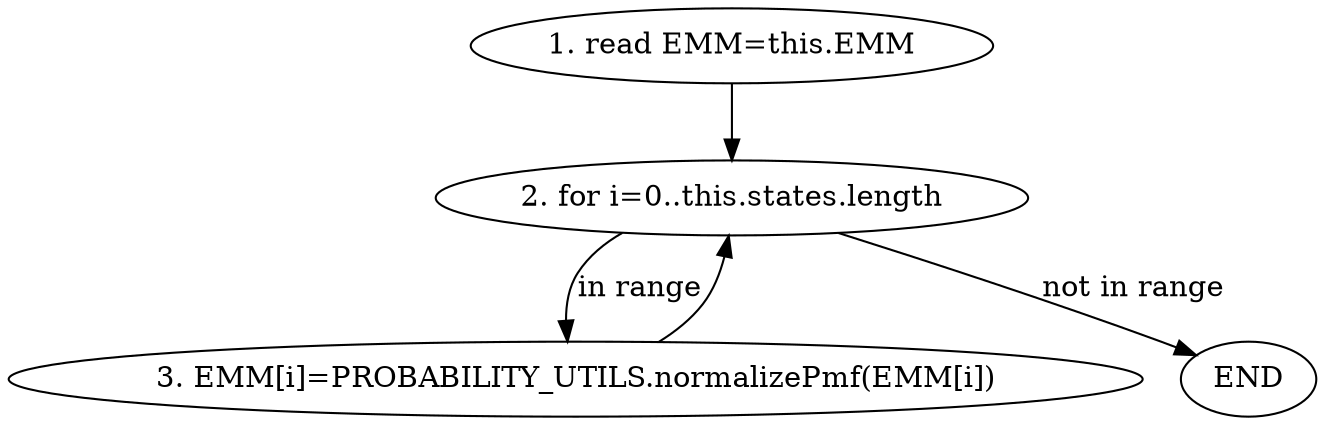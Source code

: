 digraph G{
    INP [label="1. read EMM=this.EMM"]
    FOR [label="2. for i=0..this.states.length"]
    SET1 [label="3. EMM[i]=PROBABILITY_UTILS.normalizePmf(EMM[i])"]
    
    INP -> FOR 
    FOR -> SET1 [label="in range"]
    FOR -> END [label="not in range"]
    SET1 -> FOR
}
